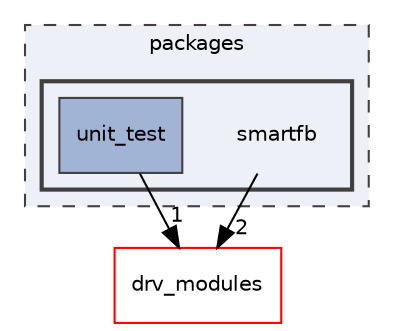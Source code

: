 digraph "packages/smartfb"
{
 // INTERACTIVE_SVG=YES
 // LATEX_PDF_SIZE
  bgcolor="transparent";
  edge [fontname="Helvetica",fontsize="10",labelfontname="Helvetica",labelfontsize="10"];
  node [fontname="Helvetica",fontsize="10",shape=record];
  compound=true
  subgraph clusterdir_93501a11e921083efbd154e0cdff5f10 {
    graph [ bgcolor="#edf0f7", pencolor="grey25", style="filled,dashed,", label="packages", fontname="Helvetica", fontsize="10", URL="dir_93501a11e921083efbd154e0cdff5f10.html"]
  subgraph clusterdir_4f84cd42d1634389d370c25a7417dae4 {
    graph [ bgcolor="#edf0f7", pencolor="grey25", style="filled,bold,", label="", fontname="Helvetica", fontsize="10", URL="dir_4f84cd42d1634389d370c25a7417dae4.html"]
    dir_4f84cd42d1634389d370c25a7417dae4 [shape=plaintext, label="smartfb"];
  dir_9d892231f4eca0a3cbc178f8d51c1eb5 [shape=box, label="unit_test", style="filled,", fillcolor="#a2b4d6", color="grey25", URL="dir_9d892231f4eca0a3cbc178f8d51c1eb5.html"];
  }
  }
  dir_3f8e3e5cc57197a86ac156d9cb931dab [shape=box, label="drv_modules", style="", fillcolor="#edf0f7", color="red", URL="dir_3f8e3e5cc57197a86ac156d9cb931dab.html"];
  dir_4f84cd42d1634389d370c25a7417dae4->dir_3f8e3e5cc57197a86ac156d9cb931dab [headlabel="2", labeldistance=1.5 headhref="dir_000050_000015.html"];
  dir_9d892231f4eca0a3cbc178f8d51c1eb5->dir_3f8e3e5cc57197a86ac156d9cb931dab [headlabel="1", labeldistance=1.5 headhref="dir_000056_000015.html"];
}
